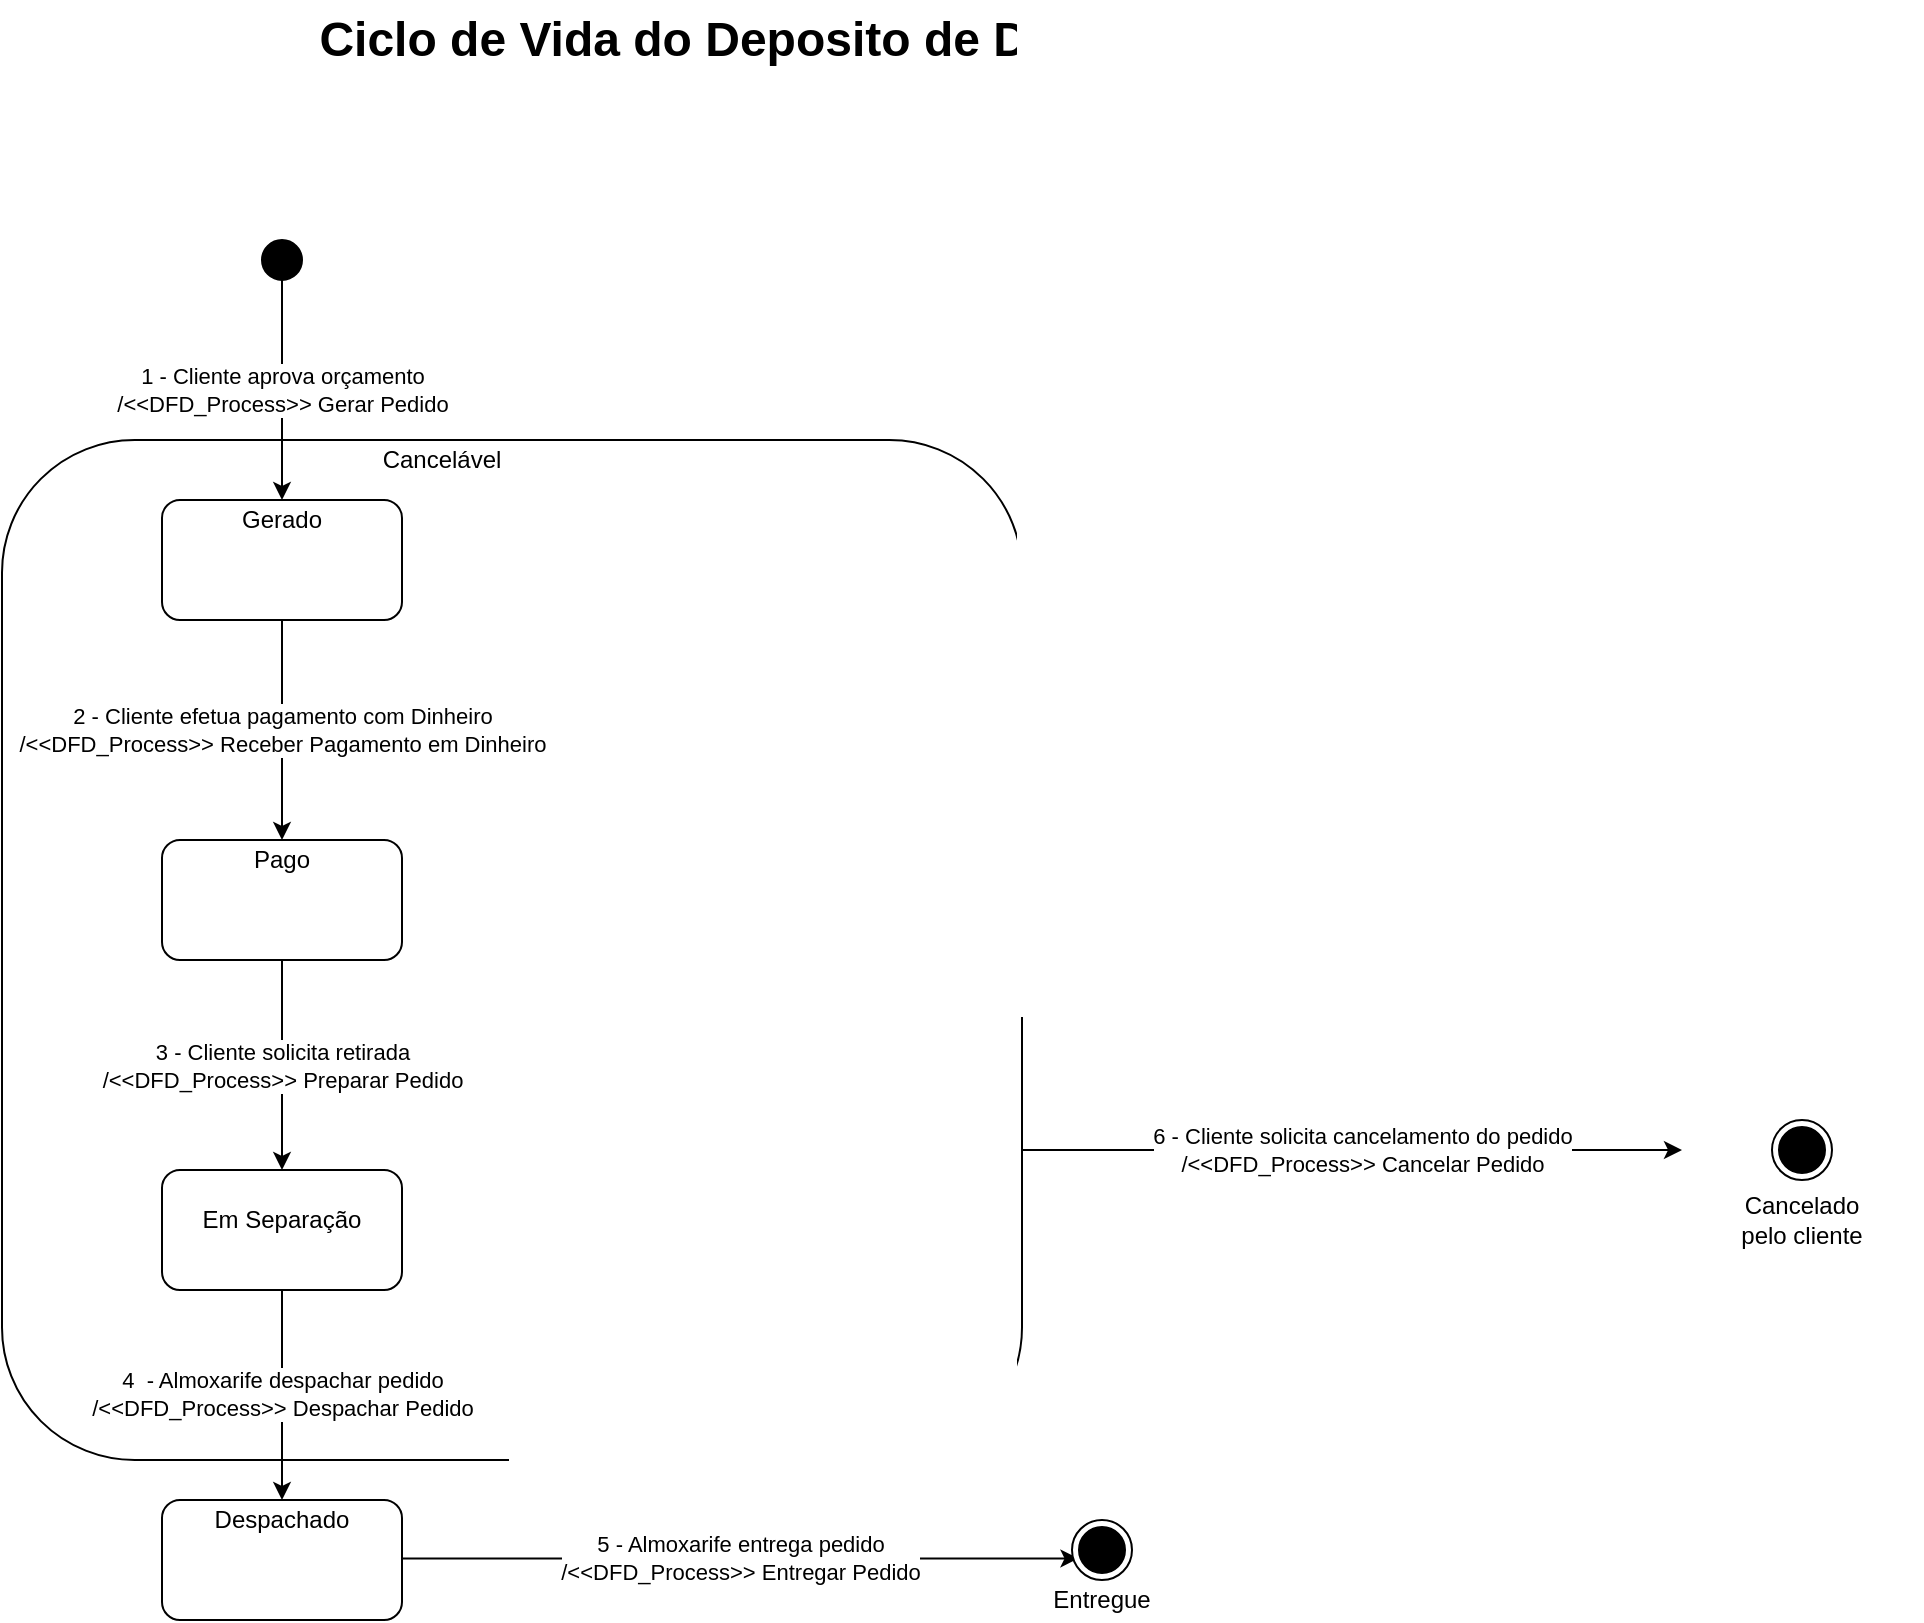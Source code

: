 <mxfile version="14.6.13" type="device"><diagram id="8lptaobfdPAIsK3ax5e7" name="Página-1"><mxGraphModel dx="1326" dy="816" grid="1" gridSize="10" guides="1" tooltips="1" connect="1" arrows="1" fold="1" page="1" pageScale="1" pageWidth="827" pageHeight="1169" math="0" shadow="0"><root><mxCell id="0"/><mxCell id="1" parent="0"/><mxCell id="T48G1A6mro-EIuAQfoUn-10" style="edgeStyle=orthogonalEdgeStyle;rounded=0;orthogonalLoop=1;jettySize=auto;html=1;" edge="1" parent="1" source="T48G1A6mro-EIuAQfoUn-4"><mxGeometry relative="1" as="geometry"><mxPoint x="840" y="575" as="targetPoint"/><Array as="points"><mxPoint x="560" y="575"/><mxPoint x="560" y="575"/></Array></mxGeometry></mxCell><mxCell id="T48G1A6mro-EIuAQfoUn-12" value="&lt;span style=&quot;font-family: &amp;#34;helvetica&amp;#34;&quot;&gt;6 - Cliente solicita cancelamento do pedido&lt;/span&gt;&lt;br style=&quot;font-family: &amp;#34;helvetica&amp;#34;&quot;&gt;&lt;span style=&quot;font-family: &amp;#34;helvetica&amp;#34;&quot;&gt;/&amp;lt;&amp;lt;DFD_Process&amp;gt;&amp;gt; Cancelar Pedido&lt;/span&gt;" style="edgeLabel;html=1;align=center;verticalAlign=middle;resizable=0;points=[];" vertex="1" connectable="0" parent="T48G1A6mro-EIuAQfoUn-10"><mxGeometry x="-0.247" relative="1" as="geometry"><mxPoint x="46" as="offset"/></mxGeometry></mxCell><mxCell id="T48G1A6mro-EIuAQfoUn-4" value="" style="rounded=1;whiteSpace=wrap;html=1;arcSize=13;" vertex="1" parent="1"><mxGeometry y="220" width="510" height="510" as="geometry"/></mxCell><mxCell id="qWfyXJViKXTvcYoHtBq--21" value="1 - Cliente aprova orçamento&lt;br&gt;/&amp;lt;&amp;lt;DFD_Process&amp;gt;&amp;gt; Gerar Pedido" style="edgeStyle=orthogonalEdgeStyle;rounded=0;orthogonalLoop=1;jettySize=auto;html=1;" parent="1" source="qWfyXJViKXTvcYoHtBq--1" target="qWfyXJViKXTvcYoHtBq--18" edge="1"><mxGeometry relative="1" as="geometry"/></mxCell><mxCell id="qWfyXJViKXTvcYoHtBq--1" value="" style="ellipse;whiteSpace=wrap;html=1;aspect=fixed;fillColor=#000000;" parent="1" vertex="1"><mxGeometry x="130" y="120" width="20" height="20" as="geometry"/></mxCell><mxCell id="qWfyXJViKXTvcYoHtBq--20" value="" style="group" parent="1" vertex="1" connectable="0"><mxGeometry x="80" y="250" width="120" height="60" as="geometry"/></mxCell><mxCell id="qWfyXJViKXTvcYoHtBq--18" value="" style="rounded=1;whiteSpace=wrap;html=1;fillColor=#FFFFFF;" parent="qWfyXJViKXTvcYoHtBq--20" vertex="1"><mxGeometry width="120" height="60" as="geometry"/></mxCell><mxCell id="qWfyXJViKXTvcYoHtBq--19" value="Gerado" style="text;html=1;strokeColor=none;fillColor=none;align=center;verticalAlign=middle;whiteSpace=wrap;rounded=0;" parent="qWfyXJViKXTvcYoHtBq--20" vertex="1"><mxGeometry width="120" height="20" as="geometry"/></mxCell><mxCell id="qWfyXJViKXTvcYoHtBq--29" value="&lt;span style=&quot;color: rgb(0 , 0 , 0) ; font-family: &amp;#34;helvetica&amp;#34; ; font-size: 11px ; font-style: normal ; font-weight: 400 ; letter-spacing: normal ; text-align: center ; text-indent: 0px ; text-transform: none ; word-spacing: 0px ; background-color: rgb(255 , 255 , 255) ; display: inline ; float: none&quot;&gt;2 -&amp;nbsp;&lt;/span&gt;&lt;span style=&quot;text-align: center ; text-indent: 0px ; background-color: rgb(255 , 255 , 255) ; display: inline ; float: none&quot;&gt;&lt;font face=&quot;helvetica&quot;&gt;Cliente efetua pagamento com Dinheiro&lt;br&gt;/&amp;lt;&amp;lt;DFD_Process&amp;gt;&amp;gt; Receber Pagamento em Dinheiro&lt;/font&gt;&lt;/span&gt;" style="edgeStyle=orthogonalEdgeStyle;rounded=0;orthogonalLoop=1;jettySize=auto;html=1;" parent="1" source="qWfyXJViKXTvcYoHtBq--18" target="qWfyXJViKXTvcYoHtBq--32" edge="1"><mxGeometry relative="1" as="geometry"><mxPoint x="140" y="420" as="targetPoint"/></mxGeometry></mxCell><mxCell id="qWfyXJViKXTvcYoHtBq--31" value="" style="group" parent="1" vertex="1" connectable="0"><mxGeometry x="80" y="420" width="120" height="60" as="geometry"/></mxCell><mxCell id="qWfyXJViKXTvcYoHtBq--32" value="" style="rounded=1;whiteSpace=wrap;html=1;fillColor=#FFFFFF;" parent="qWfyXJViKXTvcYoHtBq--31" vertex="1"><mxGeometry width="120" height="60" as="geometry"/></mxCell><mxCell id="qWfyXJViKXTvcYoHtBq--33" value="Pago" style="text;html=1;strokeColor=none;fillColor=none;align=center;verticalAlign=middle;whiteSpace=wrap;rounded=0;" parent="qWfyXJViKXTvcYoHtBq--31" vertex="1"><mxGeometry width="120" height="20" as="geometry"/></mxCell><mxCell id="qWfyXJViKXTvcYoHtBq--36" value="" style="group" parent="1" vertex="1" connectable="0"><mxGeometry x="80" y="585" width="120" height="60" as="geometry"/></mxCell><mxCell id="qWfyXJViKXTvcYoHtBq--37" value="" style="rounded=1;whiteSpace=wrap;html=1;fillColor=#FFFFFF;" parent="qWfyXJViKXTvcYoHtBq--36" vertex="1"><mxGeometry width="120" height="60" as="geometry"/></mxCell><mxCell id="qWfyXJViKXTvcYoHtBq--38" value="Em Separação" style="text;html=1;strokeColor=none;fillColor=none;align=center;verticalAlign=middle;whiteSpace=wrap;rounded=0;" parent="qWfyXJViKXTvcYoHtBq--36" vertex="1"><mxGeometry y="15" width="120" height="20" as="geometry"/></mxCell><mxCell id="qWfyXJViKXTvcYoHtBq--39" value="&lt;span style=&quot;color: rgb(0 , 0 , 0) ; font-size: 11px ; font-style: normal ; font-weight: 400 ; letter-spacing: normal ; text-align: center ; text-indent: 0px ; text-transform: none ; word-spacing: 0px ; background-color: rgb(255 , 255 , 255) ; font-family: &amp;#34;helvetica&amp;#34; ; display: inline ; float: none&quot;&gt;3 - Cliente solicita retirada&lt;/span&gt;&lt;br style=&quot;color: rgb(0 , 0 , 0) ; font-size: 11px ; font-style: normal ; font-weight: 400 ; letter-spacing: normal ; text-align: center ; text-indent: 0px ; text-transform: none ; word-spacing: 0px ; font-family: &amp;#34;helvetica&amp;#34;&quot;&gt;&lt;span style=&quot;color: rgb(0 , 0 , 0) ; font-size: 11px ; font-style: normal ; font-weight: 400 ; letter-spacing: normal ; text-align: center ; text-indent: 0px ; text-transform: none ; word-spacing: 0px ; background-color: rgb(255 , 255 , 255) ; font-family: &amp;#34;helvetica&amp;#34; ; display: inline ; float: none&quot;&gt;/&amp;lt;&amp;lt;DFD_Process&amp;gt;&amp;gt; Preparar Pedido&lt;/span&gt;" style="edgeStyle=orthogonalEdgeStyle;rounded=0;orthogonalLoop=1;jettySize=auto;html=1;" parent="1" source="qWfyXJViKXTvcYoHtBq--32" target="qWfyXJViKXTvcYoHtBq--37" edge="1"><mxGeometry relative="1" as="geometry"/></mxCell><mxCell id="qWfyXJViKXTvcYoHtBq--46" value="" style="group" parent="1" vertex="1" connectable="0"><mxGeometry x="80" y="750" width="120" height="60" as="geometry"/></mxCell><mxCell id="qWfyXJViKXTvcYoHtBq--47" value="" style="rounded=1;whiteSpace=wrap;html=1;fillColor=#FFFFFF;" parent="qWfyXJViKXTvcYoHtBq--46" vertex="1"><mxGeometry width="120" height="60" as="geometry"/></mxCell><mxCell id="qWfyXJViKXTvcYoHtBq--48" value="Despachado" style="text;html=1;strokeColor=none;fillColor=none;align=center;verticalAlign=middle;whiteSpace=wrap;rounded=0;" parent="qWfyXJViKXTvcYoHtBq--46" vertex="1"><mxGeometry width="120" height="20" as="geometry"/></mxCell><mxCell id="qWfyXJViKXTvcYoHtBq--49" style="edgeStyle=orthogonalEdgeStyle;rounded=0;orthogonalLoop=1;jettySize=auto;html=1;" parent="1" source="qWfyXJViKXTvcYoHtBq--37" target="qWfyXJViKXTvcYoHtBq--47" edge="1"><mxGeometry relative="1" as="geometry"><mxPoint x="140" y="820" as="sourcePoint"/></mxGeometry></mxCell><mxCell id="qWfyXJViKXTvcYoHtBq--50" value="4&amp;nbsp;&lt;span style=&quot;font-family: &amp;#34;helvetica&amp;#34;&quot;&gt;&amp;nbsp;- Almoxarife despachar pedido&lt;/span&gt;&lt;br style=&quot;font-family: &amp;#34;helvetica&amp;#34;&quot;&gt;&lt;span style=&quot;font-family: &amp;#34;helvetica&amp;#34;&quot;&gt;/&amp;lt;&amp;lt;DFD_Process&amp;gt;&amp;gt; Despachar Pedido&lt;/span&gt;" style="edgeLabel;html=1;align=center;verticalAlign=middle;resizable=0;points=[];" parent="qWfyXJViKXTvcYoHtBq--49" vertex="1" connectable="0"><mxGeometry x="-0.296" y="-2" relative="1" as="geometry"><mxPoint x="2" y="14.29" as="offset"/></mxGeometry></mxCell><mxCell id="qWfyXJViKXTvcYoHtBq--55" value="5 - Almoxarife entrega pedido&lt;br style=&quot;font-family: &amp;#34;helvetica&amp;#34;&quot;&gt;&lt;span style=&quot;font-family: &amp;#34;helvetica&amp;#34;&quot;&gt;/&amp;lt;&amp;lt;DFD_Process&amp;gt;&amp;gt; Entregar Pedido&lt;/span&gt;" style="edgeStyle=orthogonalEdgeStyle;rounded=0;orthogonalLoop=1;jettySize=auto;html=1;entryX=-0.011;entryY=0.684;entryDx=0;entryDy=0;entryPerimeter=0;" parent="1" source="qWfyXJViKXTvcYoHtBq--47" target="qWfyXJViKXTvcYoHtBq--57" edge="1"><mxGeometry relative="1" as="geometry"><mxPoint x="140" y="1120.0" as="targetPoint"/><Array as="points"><mxPoint x="478" y="780"/></Array></mxGeometry></mxCell><mxCell id="qWfyXJViKXTvcYoHtBq--61" value="" style="group" parent="1" vertex="1" connectable="0"><mxGeometry x="490" y="760" width="120" height="50" as="geometry"/></mxCell><mxCell id="qWfyXJViKXTvcYoHtBq--59" value="" style="group" parent="qWfyXJViKXTvcYoHtBq--61" vertex="1" connectable="0"><mxGeometry x="45" width="30" height="30" as="geometry"/></mxCell><mxCell id="qWfyXJViKXTvcYoHtBq--58" value="" style="ellipse;whiteSpace=wrap;html=1;aspect=fixed;fillColor=#FFFFFF;" parent="qWfyXJViKXTvcYoHtBq--59" vertex="1"><mxGeometry width="30" height="30" as="geometry"/></mxCell><mxCell id="qWfyXJViKXTvcYoHtBq--57" value="" style="ellipse;whiteSpace=wrap;html=1;aspect=fixed;fillColor=#000000;" parent="qWfyXJViKXTvcYoHtBq--59" vertex="1"><mxGeometry x="3.5" y="3.5" width="23" height="23" as="geometry"/></mxCell><mxCell id="qWfyXJViKXTvcYoHtBq--54" value="Entregue" style="text;html=1;strokeColor=none;fillColor=none;align=center;verticalAlign=middle;whiteSpace=wrap;rounded=0;" parent="qWfyXJViKXTvcYoHtBq--61" vertex="1"><mxGeometry y="30" width="120" height="20" as="geometry"/></mxCell><mxCell id="T48G1A6mro-EIuAQfoUn-2" value="Ciclo de Vida do Deposito de Dados Pedido&amp;nbsp;" style="text;strokeColor=none;fillColor=none;html=1;fontSize=24;fontStyle=1;verticalAlign=middle;align=center;" vertex="1" parent="1"><mxGeometry width="820" height="40" as="geometry"/></mxCell><mxCell id="T48G1A6mro-EIuAQfoUn-5" value="" style="group" vertex="1" connectable="0" parent="1"><mxGeometry x="840" y="560" width="120" height="50" as="geometry"/></mxCell><mxCell id="T48G1A6mro-EIuAQfoUn-6" value="" style="group" vertex="1" connectable="0" parent="T48G1A6mro-EIuAQfoUn-5"><mxGeometry x="45" width="30" height="30" as="geometry"/></mxCell><mxCell id="T48G1A6mro-EIuAQfoUn-7" value="" style="ellipse;whiteSpace=wrap;html=1;aspect=fixed;fillColor=#FFFFFF;" vertex="1" parent="T48G1A6mro-EIuAQfoUn-6"><mxGeometry width="30" height="30" as="geometry"/></mxCell><mxCell id="T48G1A6mro-EIuAQfoUn-8" value="" style="ellipse;whiteSpace=wrap;html=1;aspect=fixed;fillColor=#000000;" vertex="1" parent="T48G1A6mro-EIuAQfoUn-6"><mxGeometry x="3.5" y="3.5" width="23" height="23" as="geometry"/></mxCell><mxCell id="T48G1A6mro-EIuAQfoUn-9" value="Cancelado&lt;br&gt;pelo cliente" style="text;html=1;strokeColor=none;fillColor=none;align=center;verticalAlign=middle;whiteSpace=wrap;rounded=0;" vertex="1" parent="T48G1A6mro-EIuAQfoUn-5"><mxGeometry y="40" width="120" height="20" as="geometry"/></mxCell><mxCell id="T48G1A6mro-EIuAQfoUn-11" value="Cancelável" style="text;html=1;strokeColor=none;fillColor=none;align=center;verticalAlign=middle;whiteSpace=wrap;rounded=0;" vertex="1" parent="1"><mxGeometry x="200" y="220" width="40" height="20" as="geometry"/></mxCell></root></mxGraphModel></diagram></mxfile>
